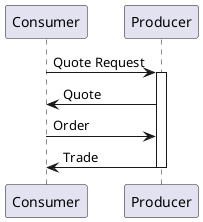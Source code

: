 @startuml

participant Consumer
participant Producer

Consumer -> Producer: Quote Request
activate Producer
Producer -> Consumer: Quote
Consumer -> Producer: Order
Producer -> Consumer: Trade
deactivate Producer

@enduml

